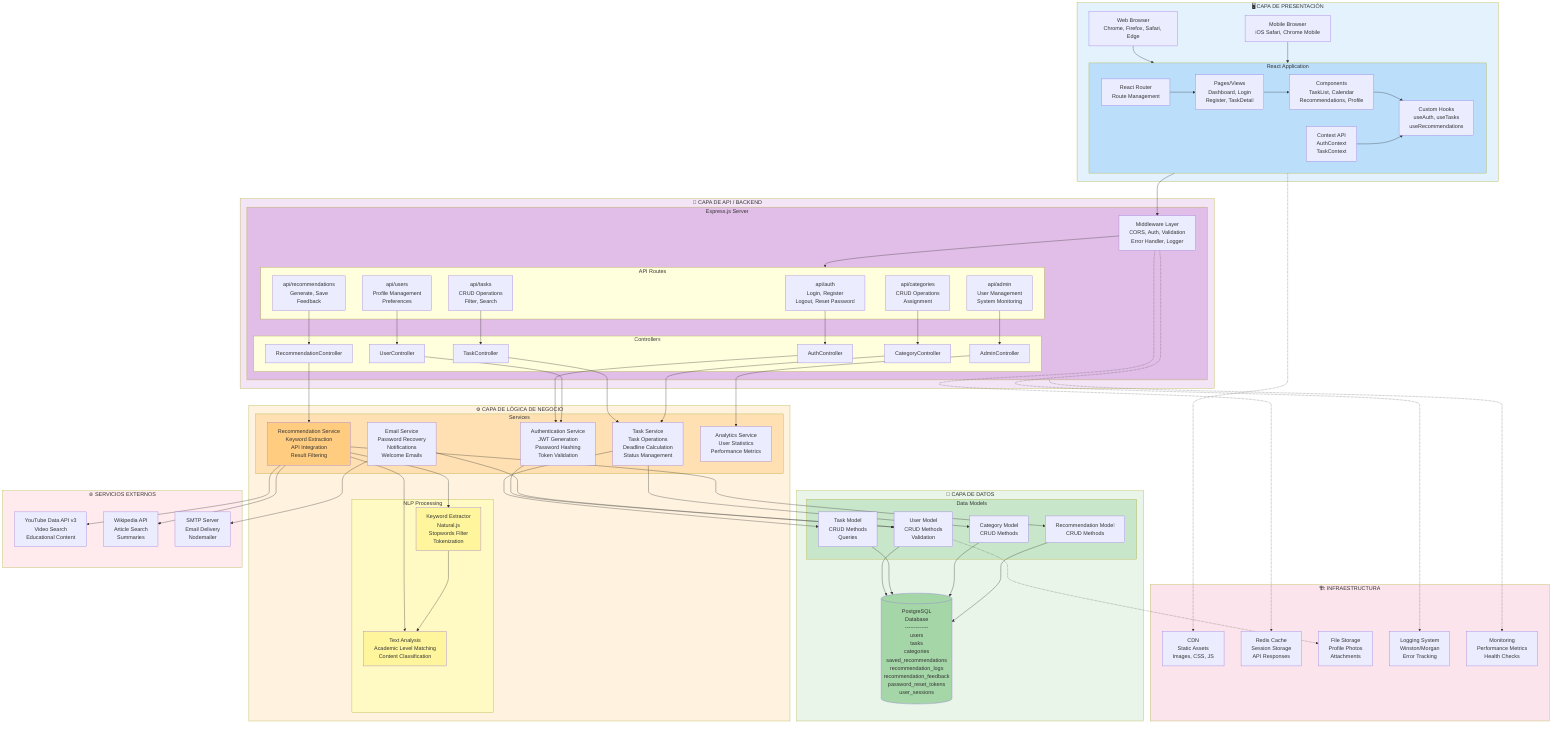 graph TB
    %% Capa de Presentación
    subgraph PRESENTATION["🖥️ CAPA DE PRESENTACIÓN"]
        WEB[Web Browser<br/>Chrome, Firefox, Safari, Edge]
        MOBILE[Mobile Browser<br/>iOS Safari, Chrome Mobile]
        
        subgraph REACT_APP["React Application"]
            COMPONENTS[Components<br/>TaskList, Calendar<br/>Recommendations, Profile]
            PAGES[Pages/Views<br/>Dashboard, Login<br/>Register, TaskDetail]
            HOOKS[Custom Hooks<br/>useAuth, useTasks<br/>useRecommendations]
            CONTEXT[Context API<br/>AuthContext<br/>TaskContext]
            ROUTER[React Router<br/>Route Management]
        end
    end

    %% Capa de API/Backend
    subgraph API_LAYER["🔌 CAPA DE API / BACKEND"]
        subgraph EXPRESS_SERVER["Express.js Server"]
            MIDDLEWARE[Middleware Layer<br/>CORS, Auth, Validation<br/>Error Handler, Logger]
            
            subgraph ROUTES["API Routes"]
                AUTH_ROUTES["api/auth<br/>Login, Register<br/>Logout, Reset Password"]
                TASK_ROUTES["api/tasks<br/>CRUD Operations<br/>Filter, Search"]
                USER_ROUTES["api/users<br/>Profile Management<br/>Preferences"]
                REC_ROUTES["api/recommendations<br/>Generate, Save<br/>Feedback"]
                CAT_ROUTES["api/categories<br/>CRUD Operations<br/>Assignment"]
                ADMIN_ROUTES["api/admin<br/>User Management<br/>System Monitoring"]
            end
            
            subgraph CONTROLLERS["Controllers"]
                AUTH_CTRL[AuthController]
                TASK_CTRL[TaskController]
                USER_CTRL[UserController]
                REC_CTRL[RecommendationController]
                CAT_CTRL[CategoryController]
                ADMIN_CTRL[AdminController]
            end
        end
    end

    %% Capa de Lógica de Negocio
    subgraph BUSINESS_LAYER["⚙️ CAPA DE LÓGICA DE NEGOCIO"]
        subgraph SERVICES["Services"]
            AUTH_SERVICE[Authentication Service<br/>JWT Generation<br/>Password Hashing<br/>Token Validation]
            TASK_SERVICE[Task Service<br/>Task Operations<br/>Deadline Calculation<br/>Status Management]
            REC_SERVICE[Recommendation Service<br/>Keyword Extraction<br/>API Integration<br/>Result Filtering]
            EMAIL_SERVICE[Email Service<br/>Password Recovery<br/>Notifications<br/>Welcome Emails]
            ANALYTICS_SERVICE[Analytics Service<br/>User Statistics<br/>Performance Metrics]
        end
        
        subgraph NLP["NLP Processing"]
            KEYWORD_EXTRACT[Keyword Extractor<br/>Natural.js<br/>Stopwords Filter<br/>Tokenization]
            TEXT_ANALYSIS[Text Analysis<br/>Academic Level Matching<br/>Content Classification]
        end
    end

    %% Capa de Datos
    subgraph DATA_LAYER["💾 CAPA DE DATOS"]
        subgraph MODELS["Data Models"]
            USER_MODEL[User Model<br/>CRUD Methods<br/>Validation]
            TASK_MODEL[Task Model<br/>CRUD Methods<br/>Queries]
            CAT_MODEL[Category Model<br/>CRUD Methods]
            REC_MODEL[Recommendation Model<br/>CRUD Methods]
        end
        
        DATABASE[(PostgreSQL<br/>Database<br/>-------------<br/>users<br/>tasks<br/>categories<br/>saved_recommendations<br/>recommendation_logs<br/>recommendation_feedback<br/>password_reset_tokens<br/>user_sessions)]
    end

    %% Servicios Externos
    subgraph EXTERNAL["🌐 SERVICIOS EXTERNOS"]
        YOUTUBE_API[YouTube Data API v3<br/>Video Search<br/>Educational Content]
        WIKI_API[Wikipedia API<br/>Article Search<br/>Summaries]
        EMAIL_SMTP[SMTP Server<br/>Email Delivery<br/>Nodemailer]
    end

    %% Infraestructura
    subgraph INFRASTRUCTURE["🏗️ INFRAESTRUCTURA"]
        CDN[CDN<br/>Static Assets<br/>Images, CSS, JS]
        CACHE[Redis Cache<br/>Session Storage<br/>API Responses]
        FILE_STORAGE[File Storage<br/>Profile Photos<br/>Attachments]
        LOGGER[Logging System<br/>Winston/Morgan<br/>Error Tracking]
        MONITOR[Monitoring<br/>Performance Metrics<br/>Health Checks]
    end

    %% Conexiones - Presentación a API
    WEB --> REACT_APP
    MOBILE --> REACT_APP
    REACT_APP --> MIDDLEWARE
    COMPONENTS --> HOOKS
    PAGES --> COMPONENTS
    CONTEXT --> HOOKS
    ROUTER --> PAGES

    %% Conexiones - API a Controladores
    MIDDLEWARE --> ROUTES
    AUTH_ROUTES --> AUTH_CTRL
    TASK_ROUTES --> TASK_CTRL
    USER_ROUTES --> USER_CTRL
    REC_ROUTES --> REC_CTRL
    CAT_ROUTES --> CAT_CTRL
    ADMIN_ROUTES --> ADMIN_CTRL

    %% Conexiones - Controladores a Servicios
    AUTH_CTRL --> AUTH_SERVICE
    TASK_CTRL --> TASK_SERVICE
    USER_CTRL --> AUTH_SERVICE
    REC_CTRL --> REC_SERVICE
    CAT_CTRL --> TASK_SERVICE
    ADMIN_CTRL --> ANALYTICS_SERVICE

    %% Conexiones - Servicios a NLP
    REC_SERVICE --> KEYWORD_EXTRACT
    REC_SERVICE --> TEXT_ANALYSIS
    KEYWORD_EXTRACT --> TEXT_ANALYSIS

    %% Conexiones - Servicios a Modelos
    AUTH_SERVICE --> USER_MODEL
    TASK_SERVICE --> TASK_MODEL
    TASK_SERVICE --> CAT_MODEL
    REC_SERVICE --> REC_MODEL
    EMAIL_SERVICE --> USER_MODEL

    %% Conexiones - Modelos a Base de Datos
    USER_MODEL --> DATABASE
    TASK_MODEL --> DATABASE
    CAT_MODEL --> DATABASE
    REC_MODEL --> DATABASE

    %% Conexiones - Servicios a APIs Externas
    REC_SERVICE --> YOUTUBE_API
    REC_SERVICE --> WIKI_API
    EMAIL_SERVICE --> EMAIL_SMTP

    %% Conexiones - Infraestructura
    REACT_APP -.-> CDN
    MIDDLEWARE -.-> CACHE
    MIDDLEWARE -.-> LOGGER
    EXPRESS_SERVER -.-> MONITOR
    USER_MODEL -.-> FILE_STORAGE

    %% Estilos
    style PRESENTATION fill:#e3f2fd
    style API_LAYER fill:#f3e5f5
    style BUSINESS_LAYER fill:#fff3e0
    style DATA_LAYER fill:#e8f5e8
    style EXTERNAL fill:#ffebee
    style INFRASTRUCTURE fill:#fce4ec
    
    style REACT_APP fill:#bbdefb
    style EXPRESS_SERVER fill:#e1bee7
    style SERVICES fill:#ffe0b2
    style NLP fill:#fff9c4
    style MODELS fill:#c8e6c9
    style DATABASE fill:#a5d6a7
    
    style REC_SERVICE fill:#ffcc80
    style KEYWORD_EXTRACT fill:#fff59d
    style TEXT_ANALYSIS fill:#fff59d